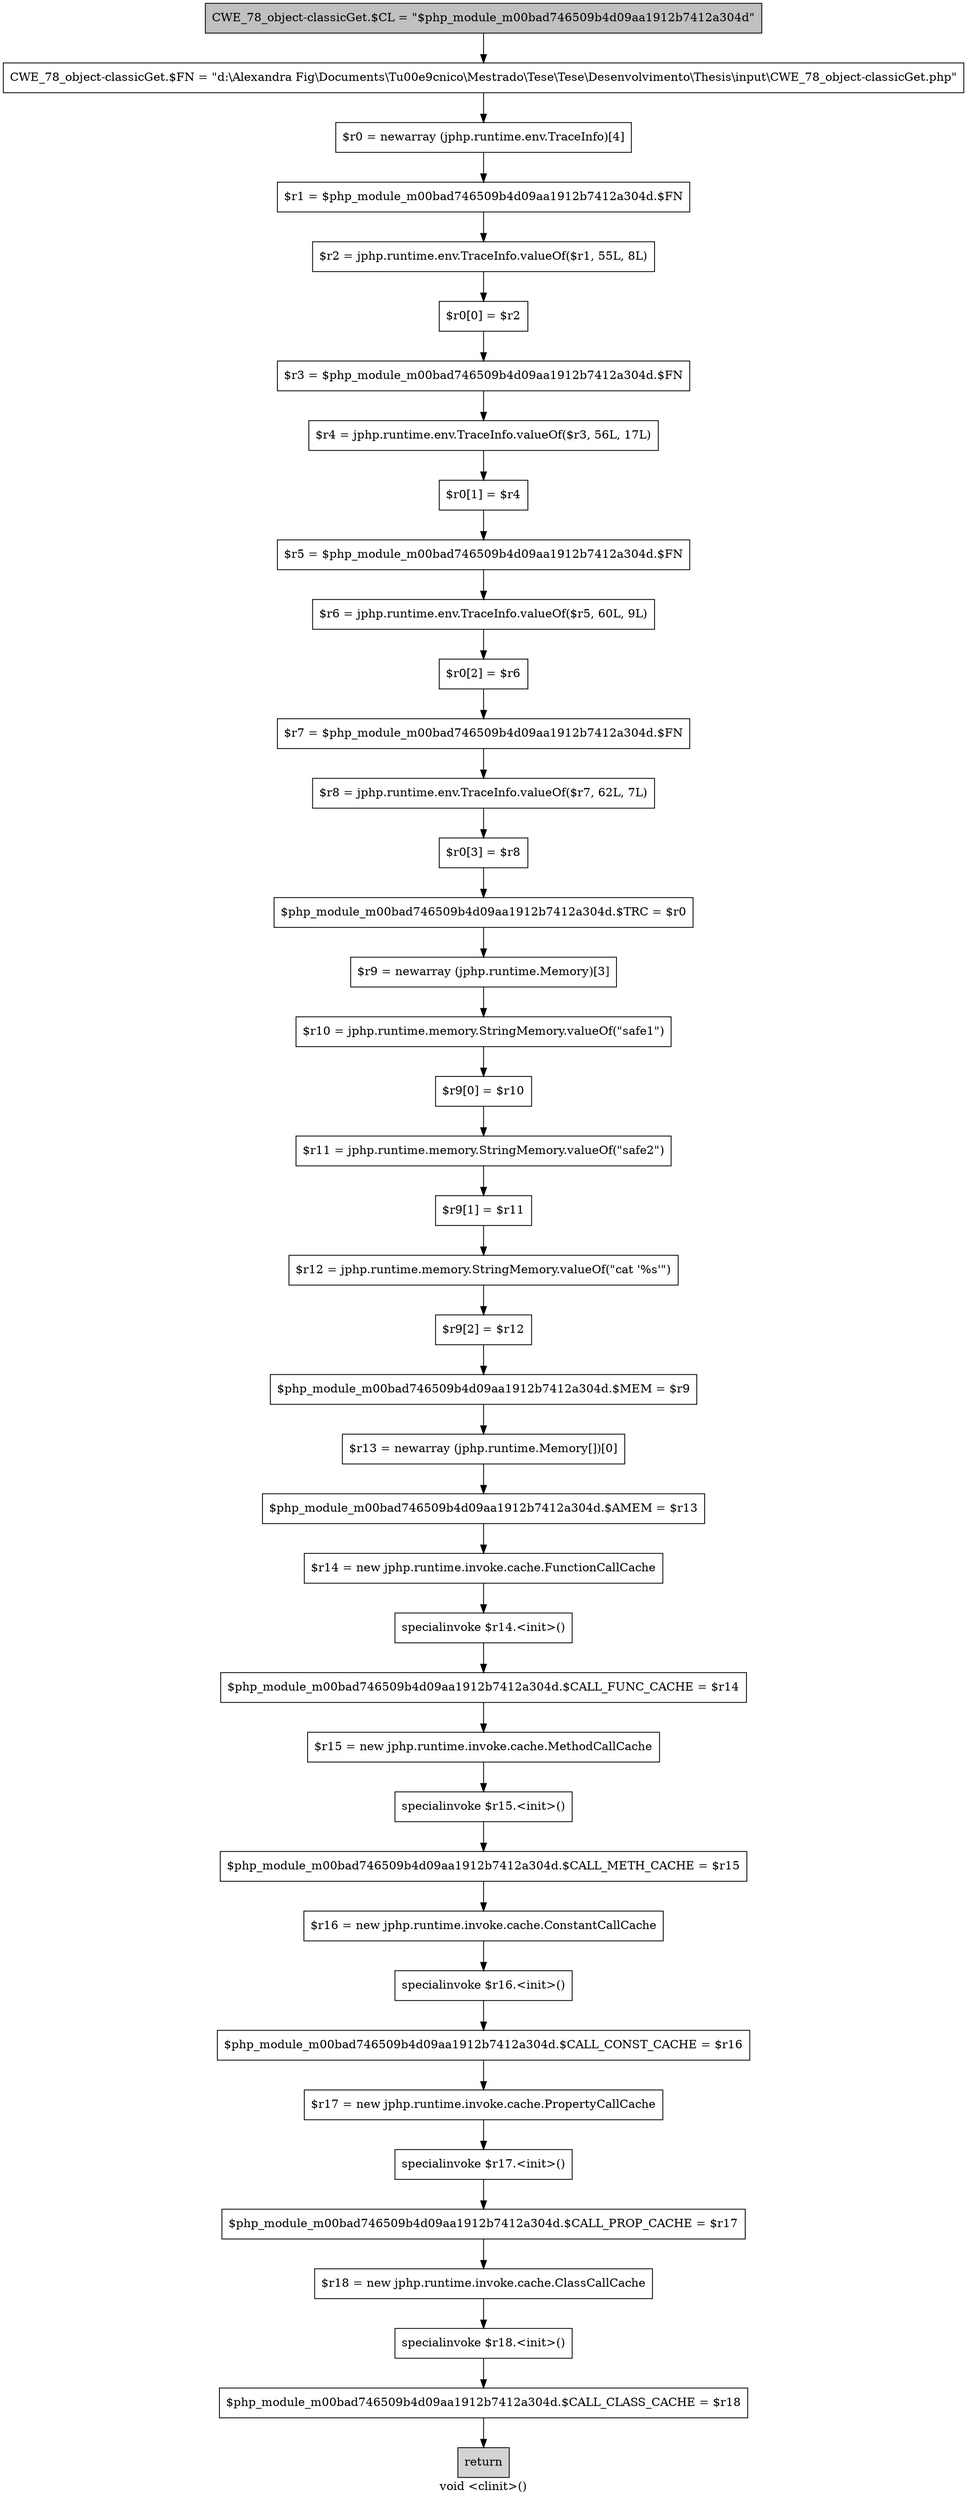 digraph "void <clinit>()" {
    label="void <clinit>()";
    node [shape=box];
    "0" [style=filled,fillcolor=gray,label="CWE_78_object-classicGet.$CL = \"$php_module_m00bad746509b4d09aa1912b7412a304d\"",];
    "1" [label="CWE_78_object-classicGet.$FN = \"d:\\Alexandra Fig\\Documents\\T\u00e9cnico\\Mestrado\\Tese\\Tese\\Desenvolvimento\\Thesis\\input\\CWE_78_object-classicGet.php\"",];
    "0"->"1";
    "2" [label="$r0 = newarray (jphp.runtime.env.TraceInfo)[4]",];
    "1"->"2";
    "3" [label="$r1 = $php_module_m00bad746509b4d09aa1912b7412a304d.$FN",];
    "2"->"3";
    "4" [label="$r2 = jphp.runtime.env.TraceInfo.valueOf($r1, 55L, 8L)",];
    "3"->"4";
    "5" [label="$r0[0] = $r2",];
    "4"->"5";
    "6" [label="$r3 = $php_module_m00bad746509b4d09aa1912b7412a304d.$FN",];
    "5"->"6";
    "7" [label="$r4 = jphp.runtime.env.TraceInfo.valueOf($r3, 56L, 17L)",];
    "6"->"7";
    "8" [label="$r0[1] = $r4",];
    "7"->"8";
    "9" [label="$r5 = $php_module_m00bad746509b4d09aa1912b7412a304d.$FN",];
    "8"->"9";
    "10" [label="$r6 = jphp.runtime.env.TraceInfo.valueOf($r5, 60L, 9L)",];
    "9"->"10";
    "11" [label="$r0[2] = $r6",];
    "10"->"11";
    "12" [label="$r7 = $php_module_m00bad746509b4d09aa1912b7412a304d.$FN",];
    "11"->"12";
    "13" [label="$r8 = jphp.runtime.env.TraceInfo.valueOf($r7, 62L, 7L)",];
    "12"->"13";
    "14" [label="$r0[3] = $r8",];
    "13"->"14";
    "15" [label="$php_module_m00bad746509b4d09aa1912b7412a304d.$TRC = $r0",];
    "14"->"15";
    "16" [label="$r9 = newarray (jphp.runtime.Memory)[3]",];
    "15"->"16";
    "17" [label="$r10 = jphp.runtime.memory.StringMemory.valueOf(\"safe1\")",];
    "16"->"17";
    "18" [label="$r9[0] = $r10",];
    "17"->"18";
    "19" [label="$r11 = jphp.runtime.memory.StringMemory.valueOf(\"safe2\")",];
    "18"->"19";
    "20" [label="$r9[1] = $r11",];
    "19"->"20";
    "21" [label="$r12 = jphp.runtime.memory.StringMemory.valueOf(\"cat \'%s\'\")",];
    "20"->"21";
    "22" [label="$r9[2] = $r12",];
    "21"->"22";
    "23" [label="$php_module_m00bad746509b4d09aa1912b7412a304d.$MEM = $r9",];
    "22"->"23";
    "24" [label="$r13 = newarray (jphp.runtime.Memory[])[0]",];
    "23"->"24";
    "25" [label="$php_module_m00bad746509b4d09aa1912b7412a304d.$AMEM = $r13",];
    "24"->"25";
    "26" [label="$r14 = new jphp.runtime.invoke.cache.FunctionCallCache",];
    "25"->"26";
    "27" [label="specialinvoke $r14.<init>()",];
    "26"->"27";
    "28" [label="$php_module_m00bad746509b4d09aa1912b7412a304d.$CALL_FUNC_CACHE = $r14",];
    "27"->"28";
    "29" [label="$r15 = new jphp.runtime.invoke.cache.MethodCallCache",];
    "28"->"29";
    "30" [label="specialinvoke $r15.<init>()",];
    "29"->"30";
    "31" [label="$php_module_m00bad746509b4d09aa1912b7412a304d.$CALL_METH_CACHE = $r15",];
    "30"->"31";
    "32" [label="$r16 = new jphp.runtime.invoke.cache.ConstantCallCache",];
    "31"->"32";
    "33" [label="specialinvoke $r16.<init>()",];
    "32"->"33";
    "34" [label="$php_module_m00bad746509b4d09aa1912b7412a304d.$CALL_CONST_CACHE = $r16",];
    "33"->"34";
    "35" [label="$r17 = new jphp.runtime.invoke.cache.PropertyCallCache",];
    "34"->"35";
    "36" [label="specialinvoke $r17.<init>()",];
    "35"->"36";
    "37" [label="$php_module_m00bad746509b4d09aa1912b7412a304d.$CALL_PROP_CACHE = $r17",];
    "36"->"37";
    "38" [label="$r18 = new jphp.runtime.invoke.cache.ClassCallCache",];
    "37"->"38";
    "39" [label="specialinvoke $r18.<init>()",];
    "38"->"39";
    "40" [label="$php_module_m00bad746509b4d09aa1912b7412a304d.$CALL_CLASS_CACHE = $r18",];
    "39"->"40";
    "41" [style=filled,fillcolor=lightgray,label="return",];
    "40"->"41";
}
